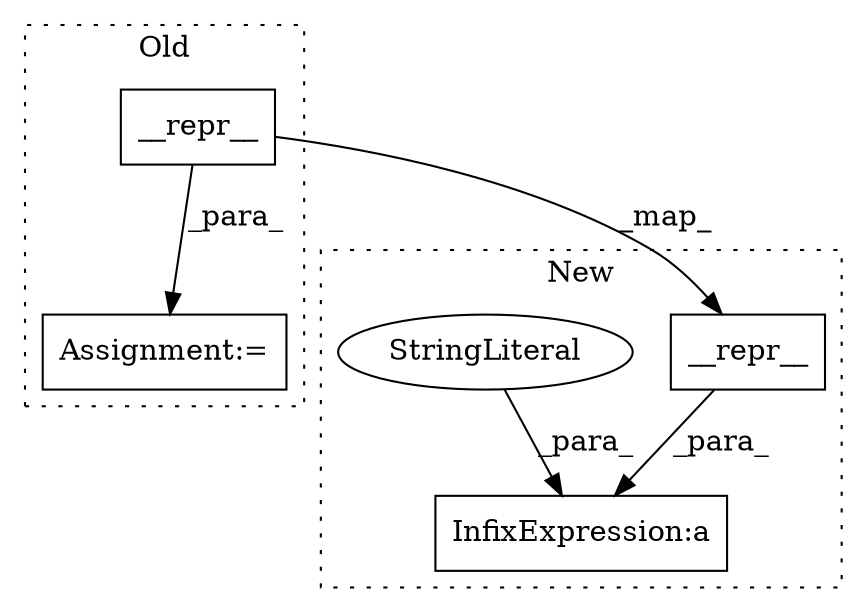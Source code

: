 digraph G {
subgraph cluster0 {
1 [label="__repr__" a="32" s="12228" l="10" shape="box"];
3 [label="Assignment:=" a="7" s="12504" l="2" shape="box"];
label = "Old";
style="dotted";
}
subgraph cluster1 {
2 [label="__repr__" a="32" s="12392" l="10" shape="box"];
4 [label="InfixExpression:a" a="27" s="12402" l="3" shape="box"];
5 [label="StringLiteral" a="45" s="12405" l="4" shape="ellipse"];
label = "New";
style="dotted";
}
1 -> 3 [label="_para_"];
1 -> 2 [label="_map_"];
2 -> 4 [label="_para_"];
5 -> 4 [label="_para_"];
}